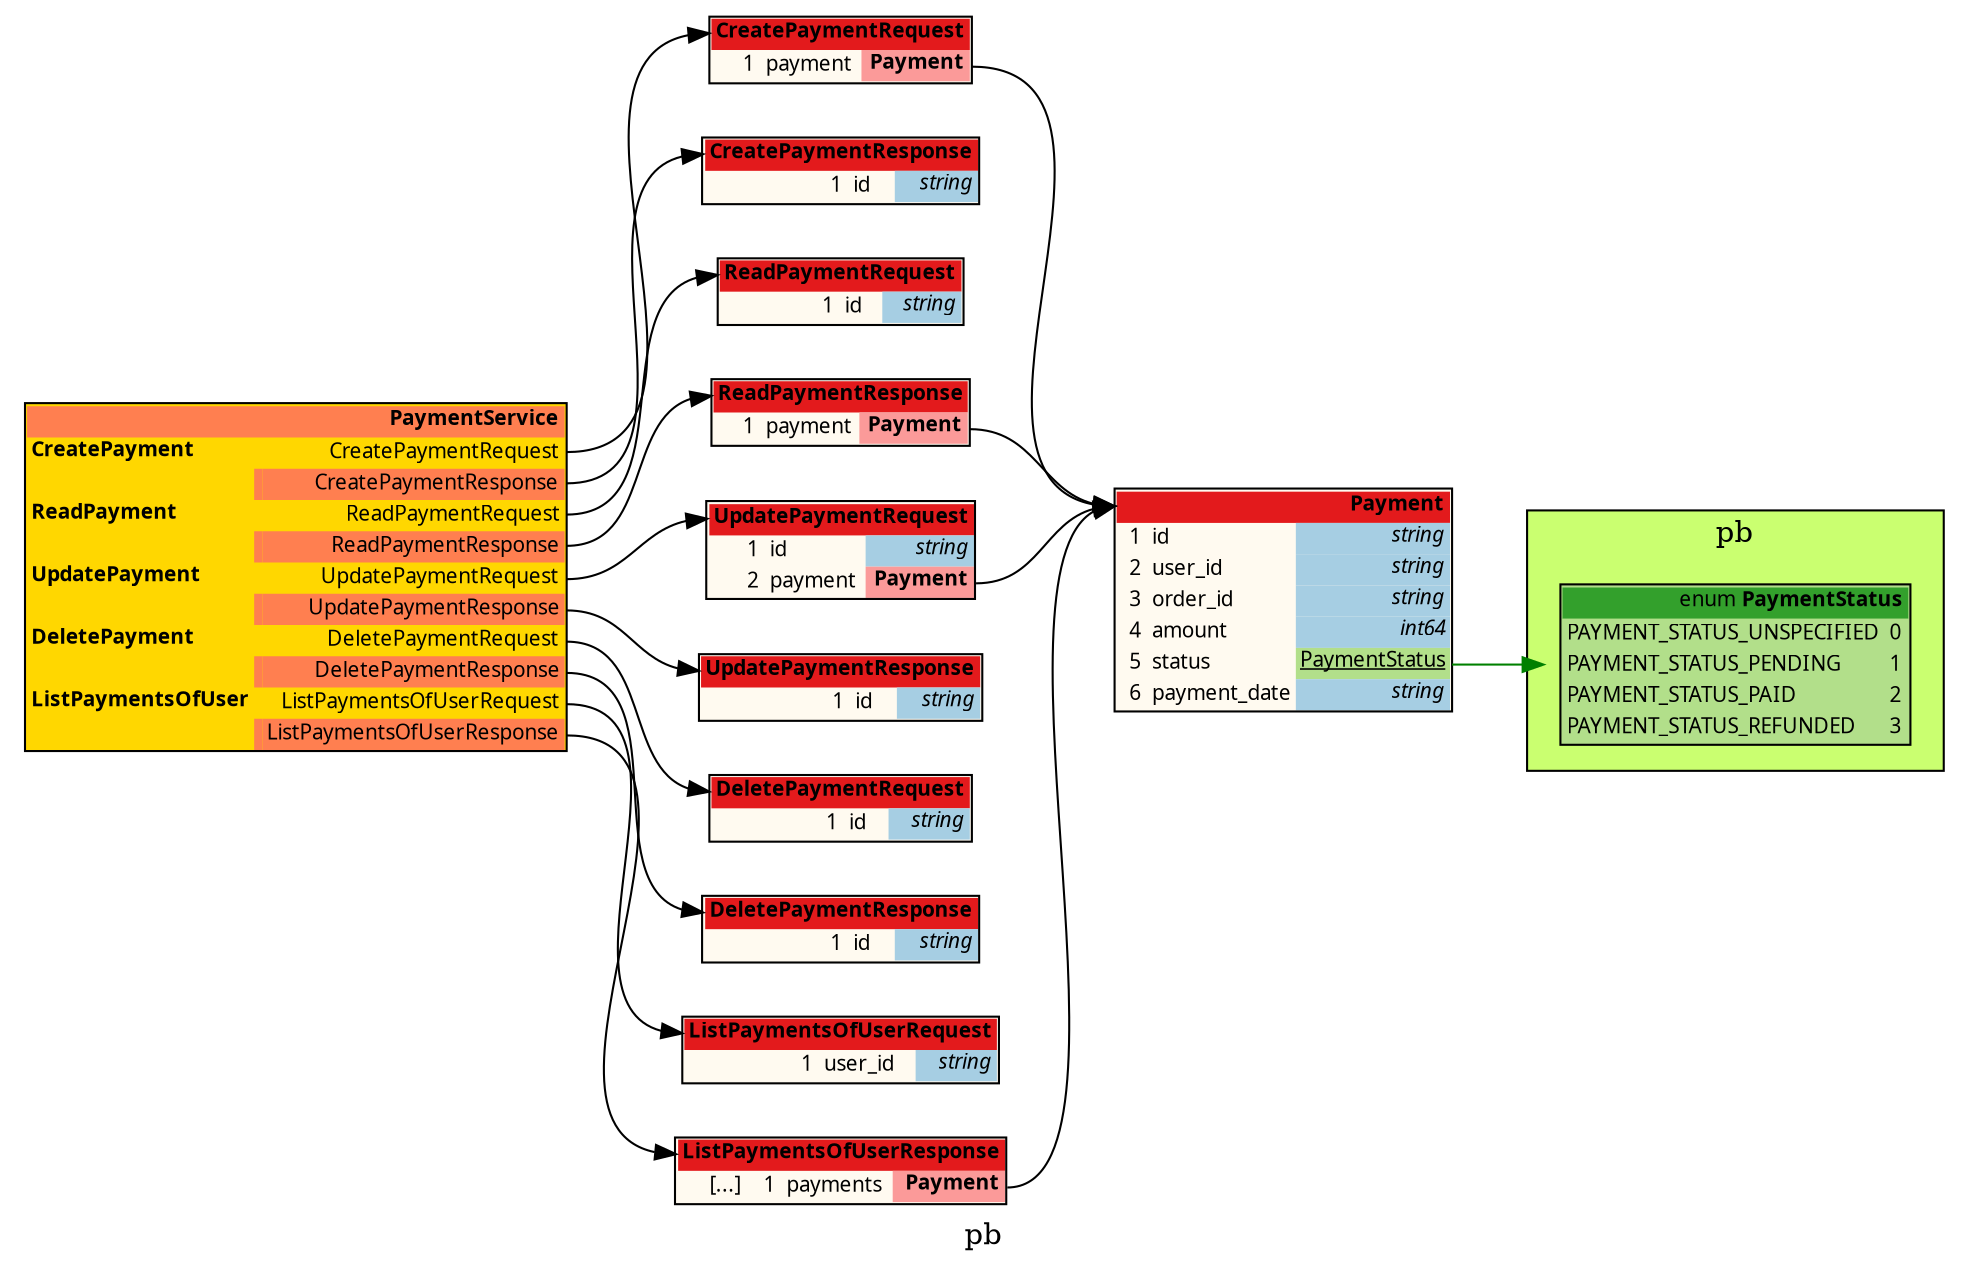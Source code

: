 /*
	do not edit:
	auto-generated by github.com/seamia/protodot
*/
digraph protodot {

	/* package:   pb */
	/* source:    payment.proto */
	/* selection:  */

	rankdir=LR;
	label="pb";
	tooltip="pb";
	bgcolor="transparent"

	node [
		shape=plaintext
		fontsize=10
		fontname="Ubuntu"
	];


	/* ------ nodes ------ */

	/* ------ leaving the root package unwrapped ------ */
	
	Node_Ja_102	[shape=plaintext tooltip="PaymentService" label=<<TABLE BORDER="1" CELLBORDER="0" CELLSPACING="0" BGCOLOR="#ffd700"><TR><TD COLSPAN="3" PORT="header" BGCOLOR="#ff7f50" ALIGN="right"><b>PaymentService</b></TD></TR><TR><TD ALIGN="left"><b>CreatePayment</b></TD><TD></TD><TD PORT="poCreatePayment_request" ALIGN="right">CreatePaymentRequest</TD></TR><TR style="border-bottom: 1px solid red"><TD></TD><TD BGCOLOR="#ff7f50"></TD><TD PORT="poCreatePayment_response" ALIGN="right" BGCOLOR="#ff7f50">CreatePaymentResponse</TD></TR><TR><TD ALIGN="left"><b>ReadPayment</b></TD><TD></TD><TD PORT="poReadPayment_request" ALIGN="right">ReadPaymentRequest</TD></TR><TR style="border-bottom: 1px solid red"><TD></TD><TD BGCOLOR="#ff7f50"></TD><TD PORT="poReadPayment_response" ALIGN="right" BGCOLOR="#ff7f50">ReadPaymentResponse</TD></TR><TR><TD ALIGN="left"><b>UpdatePayment</b></TD><TD></TD><TD PORT="poUpdatePayment_request" ALIGN="right">UpdatePaymentRequest</TD></TR><TR style="border-bottom: 1px solid red"><TD></TD><TD BGCOLOR="#ff7f50"></TD><TD PORT="poUpdatePayment_response" ALIGN="right" BGCOLOR="#ff7f50">UpdatePaymentResponse</TD></TR><TR><TD ALIGN="left"><b>DeletePayment</b></TD><TD></TD><TD PORT="poDeletePayment_request" ALIGN="right">DeletePaymentRequest</TD></TR><TR style="border-bottom: 1px solid red"><TD></TD><TD BGCOLOR="#ff7f50"></TD><TD PORT="poDeletePayment_response" ALIGN="right" BGCOLOR="#ff7f50">DeletePaymentResponse</TD></TR><TR><TD ALIGN="left"><b>ListPaymentsOfUser</b></TD><TD></TD><TD PORT="poListPaymentsOfUser_request" ALIGN="right">ListPaymentsOfUserRequest</TD></TR><TR style="border-bottom: 1px solid red"><TD></TD><TD BGCOLOR="#ff7f50"></TD><TD PORT="poListPaymentsOfUser_response" ALIGN="right" BGCOLOR="#ff7f50">ListPaymentsOfUserResponse</TD></TR></TABLE>>];
	Node_Ja_110	[shape=plaintext tooltip="pb.CreatePaymentRequest" label=<<TABLE BORDER="1" CELLBORDER="0" CELLSPACING="0" BGCOLOR="#fffaf0"><TR><TD COLSPAN="4" PORT="header" BGCOLOR="#e31a1c" ALIGN="right"><b>CreatePaymentRequest</b></TD></TR><TR><TD ALIGN="right"></TD><TD ALIGN="right">1</TD><TD ALIGN="left">payment</TD><TD BGCOLOR="#fb9a99" PORT="popayment" ALIGN="right"><b>Payment</b></TD></TR></TABLE>>];
	
	Node_Ja_109	[shape=plaintext tooltip="pb.ListPaymentsOfUserResponse" label=<<TABLE BORDER="1" CELLBORDER="0" CELLSPACING="0" BGCOLOR="#fffaf0"><TR><TD COLSPAN="4" PORT="header" BGCOLOR="#e31a1c" ALIGN="right"><b>ListPaymentsOfUserResponse</b></TD></TR><TR><TD ALIGN="right">[...]</TD><TD ALIGN="right">1</TD><TD ALIGN="left">payments</TD><TD BGCOLOR="#fb9a99" PORT="popayments" ALIGN="right"><b>Payment</b></TD></TR></TABLE>>];
	Node_Ja_112	[shape=plaintext tooltip="pb.ReadPaymentRequest" label=<<TABLE BORDER="1" CELLBORDER="0" CELLSPACING="0" BGCOLOR="#fffaf0"><TR><TD COLSPAN="4" PORT="header" BGCOLOR="#e31a1c" ALIGN="right"><b>ReadPaymentRequest</b></TD></TR><TR><TD ALIGN="right"></TD><TD ALIGN="right">1</TD><TD ALIGN="left">id</TD><TD BGCOLOR="#a6cee3" PORT="poid" ALIGN="right" TITLE="string"><i>string</i></TD></TR></TABLE>>];
	Node_Ja_115	[shape=plaintext tooltip="pb.UpdatePaymentResponse" label=<<TABLE BORDER="1" CELLBORDER="0" CELLSPACING="0" BGCOLOR="#fffaf0"><TR><TD COLSPAN="4" PORT="header" BGCOLOR="#e31a1c" ALIGN="right"><b>UpdatePaymentResponse</b></TD></TR><TR><TD ALIGN="right"></TD><TD ALIGN="right">1</TD><TD ALIGN="left">id</TD><TD BGCOLOR="#a6cee3" PORT="poid" ALIGN="right" TITLE="string"><i>string</i></TD></TR></TABLE>>];
	Node_Ja_100	[shape=plaintext tooltip="pb.Payment" label=<<TABLE BORDER="1" CELLBORDER="0" CELLSPACING="0" BGCOLOR="#fffaf0"><TR><TD COLSPAN="4" PORT="header" BGCOLOR="#e31a1c" ALIGN="right"><b>Payment</b></TD></TR><TR><TD ALIGN="right"></TD><TD ALIGN="right">1</TD><TD ALIGN="left">id</TD><TD BGCOLOR="#a6cee3" PORT="poid" ALIGN="right" TITLE="string"><i>string</i></TD></TR><TR><TD ALIGN="right"></TD><TD ALIGN="right">2</TD><TD ALIGN="left">user_id</TD><TD BGCOLOR="#a6cee3" PORT="pouser_id" ALIGN="right" TITLE="string"><i>string</i></TD></TR><TR><TD ALIGN="right"></TD><TD ALIGN="right">3</TD><TD ALIGN="left">order_id</TD><TD BGCOLOR="#a6cee3" PORT="poorder_id" ALIGN="right" TITLE="string"><i>string</i></TD></TR><TR><TD ALIGN="right"></TD><TD ALIGN="right">4</TD><TD ALIGN="left">amount</TD><TD BGCOLOR="#a6cee3" PORT="poamount" ALIGN="right" TITLE="int64"><i>int64</i></TD></TR><TR><TD ALIGN="right"></TD><TD ALIGN="right">5</TD><TD ALIGN="left">status</TD><TD BGCOLOR="#b2df8a" PORT="postatus" ALIGN="right"><u>PaymentStatus</u></TD></TR><TR><TD ALIGN="right"></TD><TD ALIGN="right">6</TD><TD ALIGN="left">payment_date</TD><TD BGCOLOR="#a6cee3" PORT="popayment_date" ALIGN="right" TITLE="string"><i>string</i></TD></TR></TABLE>>];
	
	Node_Ja_116	[shape=plaintext tooltip="pb.DeletePaymentRequest" label=<<TABLE BORDER="1" CELLBORDER="0" CELLSPACING="0" BGCOLOR="#fffaf0"><TR><TD COLSPAN="4" PORT="header" BGCOLOR="#e31a1c" ALIGN="right"><b>DeletePaymentRequest</b></TD></TR><TR><TD ALIGN="right"></TD><TD ALIGN="right">1</TD><TD ALIGN="left">id</TD><TD BGCOLOR="#a6cee3" PORT="poid" ALIGN="right" TITLE="string"><i>string</i></TD></TR></TABLE>>];
	Node_Ja_117	[shape=plaintext tooltip="pb.DeletePaymentResponse" label=<<TABLE BORDER="1" CELLBORDER="0" CELLSPACING="0" BGCOLOR="#fffaf0"><TR><TD COLSPAN="4" PORT="header" BGCOLOR="#e31a1c" ALIGN="right"><b>DeletePaymentResponse</b></TD></TR><TR><TD ALIGN="right"></TD><TD ALIGN="right">1</TD><TD ALIGN="left">id</TD><TD BGCOLOR="#a6cee3" PORT="poid" ALIGN="right" TITLE="string"><i>string</i></TD></TR></TABLE>>];
	
	
	Node_Ja_108	[shape=plaintext tooltip="pb.ListPaymentsOfUserRequest" label=<<TABLE BORDER="1" CELLBORDER="0" CELLSPACING="0" BGCOLOR="#fffaf0"><TR><TD COLSPAN="4" PORT="header" BGCOLOR="#e31a1c" ALIGN="right"><b>ListPaymentsOfUserRequest</b></TD></TR><TR><TD ALIGN="right"></TD><TD ALIGN="right">1</TD><TD ALIGN="left">user_id</TD><TD BGCOLOR="#a6cee3" PORT="pouser_id" ALIGN="right" TITLE="string"><i>string</i></TD></TR></TABLE>>];
	Node_Ja_111	[shape=plaintext tooltip="pb.CreatePaymentResponse" label=<<TABLE BORDER="1" CELLBORDER="0" CELLSPACING="0" BGCOLOR="#fffaf0"><TR><TD COLSPAN="4" PORT="header" BGCOLOR="#e31a1c" ALIGN="right"><b>CreatePaymentResponse</b></TD></TR><TR><TD ALIGN="right"></TD><TD ALIGN="right">1</TD><TD ALIGN="left">id</TD><TD BGCOLOR="#a6cee3" PORT="poid" ALIGN="right" TITLE="string"><i>string</i></TD></TR></TABLE>>];
	Node_Ja_113	[shape=plaintext tooltip="pb.ReadPaymentResponse" label=<<TABLE BORDER="1" CELLBORDER="0" CELLSPACING="0" BGCOLOR="#fffaf0"><TR><TD COLSPAN="4" PORT="header" BGCOLOR="#e31a1c" ALIGN="right"><b>ReadPaymentResponse</b></TD></TR><TR><TD ALIGN="right"></TD><TD ALIGN="right">1</TD><TD ALIGN="left">payment</TD><TD BGCOLOR="#fb9a99" PORT="popayment" ALIGN="right"><b>Payment</b></TD></TR></TABLE>>];
	Node_Ja_114	[shape=plaintext tooltip="pb.UpdatePaymentRequest" label=<<TABLE BORDER="1" CELLBORDER="0" CELLSPACING="0" BGCOLOR="#fffaf0"><TR><TD COLSPAN="4" PORT="header" BGCOLOR="#e31a1c" ALIGN="right"><b>UpdatePaymentRequest</b></TD></TR><TR><TD ALIGN="right"></TD><TD ALIGN="right">1</TD><TD ALIGN="left">id</TD><TD BGCOLOR="#a6cee3" PORT="poid" ALIGN="right" TITLE="string"><i>string</i></TD></TR><TR><TD ALIGN="right"></TD><TD ALIGN="right">2</TD><TD ALIGN="left">payment</TD><TD BGCOLOR="#fb9a99" PORT="popayment" ALIGN="right"><b>Payment</b></TD></TR></TABLE>>];
	subgraph cluster_b1fa6f10731c {
		label = "pb"
		tooltip = "pb"
		style = filled;
		fillcolor = "#caff70";
		
		Node_Ja_101	[shape=plaintext tooltip="PaymentStatus" label=<<TABLE BORDER="1" CELLBORDER="0" CELLSPACING="0" BGCOLOR="#b2df8a"><TR><TD COLSPAN="2" PORT="header" BGCOLOR="#33a02c" ALIGN="right">enum <b>PaymentStatus</b></TD></TR><TR><TD BGCOLOR="#b2df8a" ALIGN="left">PAYMENT_STATUS_UNSPECIFIED</TD><TD BGCOLOR="#b2df8a" ALIGN="left">0</TD></TR><TR><TD BGCOLOR="#b2df8a" ALIGN="left">PAYMENT_STATUS_PENDING</TD><TD BGCOLOR="#b2df8a" ALIGN="left">1</TD></TR><TR><TD BGCOLOR="#b2df8a" ALIGN="left">PAYMENT_STATUS_PAID</TD><TD BGCOLOR="#b2df8a" ALIGN="left">2</TD></TR><TR><TD BGCOLOR="#b2df8a" ALIGN="left">PAYMENT_STATUS_REFUNDED</TD><TD BGCOLOR="#b2df8a" ALIGN="left">3</TD></TR></TABLE>>];
	}


	/* ------ connections ------ */
	Node_Ja_102:poListPaymentsOfUser_request:e	-> Node_Ja_108:header [color="#000000" tooltip="Ja_102 --> Ja_108"];
	Node_Ja_102:poCreatePayment_response:e	-> Node_Ja_111:header [color="#000000" tooltip="Ja_102 --> Ja_111"];
	Node_Ja_102:poReadPayment_request:e	-> Node_Ja_112:header [color="#000000" tooltip="Ja_102 --> Ja_112"];
	Node_Ja_102:poDeletePayment_response:e	-> Node_Ja_117:header [color="#000000" tooltip="Ja_102 --> Ja_117"];
	Node_Ja_113:popayment:e	-> Node_Ja_100:header [color="#000000" tooltip="Ja_113 --> Ja_100"];
	Node_Ja_102:poCreatePayment_request:e	-> Node_Ja_110:header [color="#000000" tooltip="Ja_102 --> Ja_110"];
	Node_Ja_102:poUpdatePayment_request:e	-> Node_Ja_114:header [color="#000000" tooltip="Ja_102 --> Ja_114"];
	Node_Ja_102:poListPaymentsOfUser_response:e	-> Node_Ja_109:header [color="#000000" tooltip="Ja_102 --> Ja_109"];
	Node_Ja_102:poDeletePayment_request:e	-> Node_Ja_116:header [color="#000000" tooltip="Ja_102 --> Ja_116"];
	Node_Ja_110:popayment:e	-> Node_Ja_100:header [color="#000000" tooltip="Ja_110 --> Ja_100"];
	Node_Ja_100:postatus:e	-> Node_Ja_101 [color="#008000" tooltip="Ja_100 --> Ja_101"];
	Node_Ja_102:poReadPayment_response:e	-> Node_Ja_113:header [color="#000000" tooltip="Ja_102 --> Ja_113"];
	Node_Ja_102:poUpdatePayment_response:e	-> Node_Ja_115:header [color="#000000" tooltip="Ja_102 --> Ja_115"];
	Node_Ja_109:popayments:e	-> Node_Ja_100:header [color="#000000" tooltip="Ja_109 --> Ja_100"];
	Node_Ja_114:popayment:e	-> Node_Ja_100:header [color="#000000" tooltip="Ja_114 --> Ja_100"];

	/* generated by github.com/seamia/protodot on Friday, 29-Apr-22 04:22:53 +07 */
}
